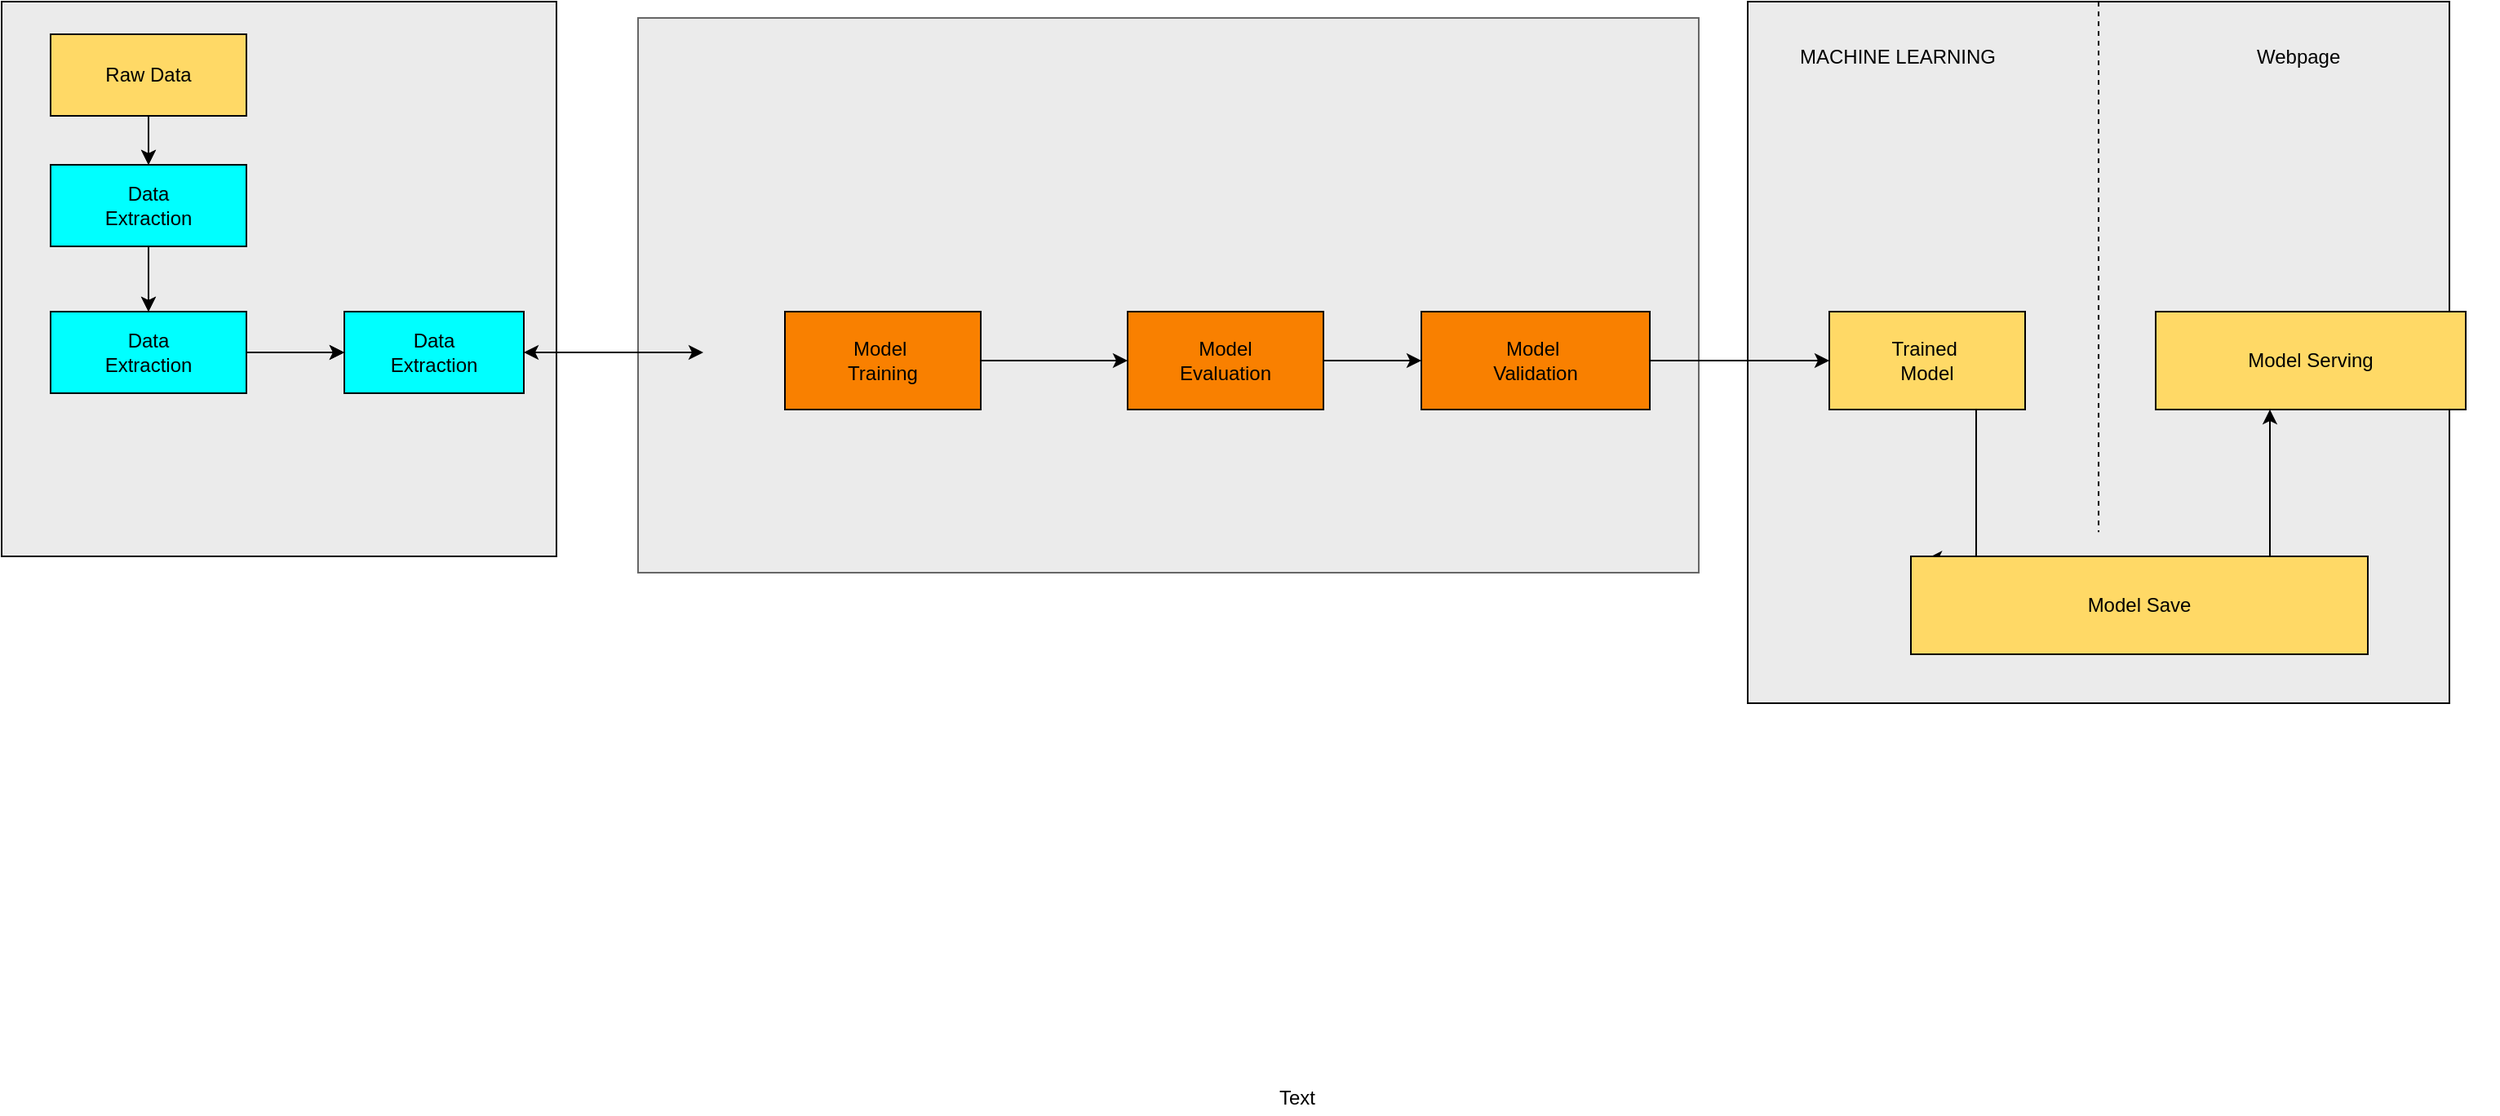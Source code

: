 <mxfile version="17.4.4" type="github">
  <diagram id="H_l5TwUQKEGQv2M3ZErB" name="Page-1">
    <mxGraphModel dx="1865" dy="588" grid="1" gridSize="10" guides="1" tooltips="1" connect="1" arrows="1" fold="1" page="1" pageScale="1" pageWidth="827" pageHeight="1169" math="0" shadow="0">
      <root>
        <mxCell id="0" />
        <mxCell id="1" parent="0" />
        <mxCell id="JLFY8NRblCiNXM_IZGkD-57" value="" style="whiteSpace=wrap;html=1;aspect=fixed;fillColor=#EBEBEB;gradientColor=none;" vertex="1" parent="1">
          <mxGeometry x="-10" y="40" width="340" height="340" as="geometry" />
        </mxCell>
        <mxCell id="JLFY8NRblCiNXM_IZGkD-58" value="" style="edgeStyle=orthogonalEdgeStyle;rounded=0;orthogonalLoop=1;jettySize=auto;html=1;" edge="1" parent="1" source="JLFY8NRblCiNXM_IZGkD-59" target="JLFY8NRblCiNXM_IZGkD-61">
          <mxGeometry relative="1" as="geometry" />
        </mxCell>
        <mxCell id="JLFY8NRblCiNXM_IZGkD-59" value="Raw Data" style="rounded=0;whiteSpace=wrap;html=1;fillColor=#FFD966;" vertex="1" parent="1">
          <mxGeometry x="20" y="60" width="120" height="50" as="geometry" />
        </mxCell>
        <mxCell id="JLFY8NRblCiNXM_IZGkD-60" value="" style="edgeStyle=orthogonalEdgeStyle;rounded=0;orthogonalLoop=1;jettySize=auto;html=1;" edge="1" parent="1" source="JLFY8NRblCiNXM_IZGkD-61" target="JLFY8NRblCiNXM_IZGkD-63">
          <mxGeometry relative="1" as="geometry" />
        </mxCell>
        <mxCell id="JLFY8NRblCiNXM_IZGkD-61" value="Data &lt;br&gt;Extraction" style="rounded=0;whiteSpace=wrap;html=1;fillColor=#FFD966;" vertex="1" parent="1">
          <mxGeometry x="20" y="140" width="120" height="50" as="geometry" />
        </mxCell>
        <mxCell id="JLFY8NRblCiNXM_IZGkD-62" value="" style="edgeStyle=orthogonalEdgeStyle;rounded=0;orthogonalLoop=1;jettySize=auto;html=1;" edge="1" parent="1" source="JLFY8NRblCiNXM_IZGkD-63" target="JLFY8NRblCiNXM_IZGkD-64">
          <mxGeometry relative="1" as="geometry" />
        </mxCell>
        <mxCell id="JLFY8NRblCiNXM_IZGkD-63" value="Data &lt;br&gt;Extraction" style="rounded=0;whiteSpace=wrap;html=1;fillColor=#FFD966;" vertex="1" parent="1">
          <mxGeometry x="20" y="230" width="120" height="50" as="geometry" />
        </mxCell>
        <mxCell id="JLFY8NRblCiNXM_IZGkD-64" value="Data &lt;br&gt;Extraction" style="rounded=0;whiteSpace=wrap;html=1;fillColor=#FFD966;" vertex="1" parent="1">
          <mxGeometry x="200" y="230" width="110" height="50" as="geometry" />
        </mxCell>
        <mxCell id="JLFY8NRblCiNXM_IZGkD-65" value="" style="rounded=0;whiteSpace=wrap;html=1;fillColor=#EBEBEB;strokeColor=#666666;fontColor=#333333;gradientColor=none;" vertex="1" parent="1">
          <mxGeometry x="380" y="50" width="650" height="340" as="geometry" />
        </mxCell>
        <mxCell id="JLFY8NRblCiNXM_IZGkD-66" value="" style="edgeStyle=orthogonalEdgeStyle;rounded=0;orthogonalLoop=1;jettySize=auto;html=1;" edge="1" parent="1" source="JLFY8NRblCiNXM_IZGkD-67" target="JLFY8NRblCiNXM_IZGkD-69">
          <mxGeometry relative="1" as="geometry" />
        </mxCell>
        <mxCell id="JLFY8NRblCiNXM_IZGkD-67" value="Raw Data" style="rounded=0;whiteSpace=wrap;html=1;fillColor=#FFD966;" vertex="1" parent="1">
          <mxGeometry x="20" y="60" width="120" height="50" as="geometry" />
        </mxCell>
        <mxCell id="JLFY8NRblCiNXM_IZGkD-68" value="" style="edgeStyle=orthogonalEdgeStyle;rounded=0;orthogonalLoop=1;jettySize=auto;html=1;" edge="1" parent="1" source="JLFY8NRblCiNXM_IZGkD-69" target="JLFY8NRblCiNXM_IZGkD-71">
          <mxGeometry relative="1" as="geometry" />
        </mxCell>
        <mxCell id="JLFY8NRblCiNXM_IZGkD-69" value="Data &lt;br&gt;Extraction" style="rounded=0;whiteSpace=wrap;html=1;fillColor=#00FFFF;" vertex="1" parent="1">
          <mxGeometry x="20" y="140" width="120" height="50" as="geometry" />
        </mxCell>
        <mxCell id="JLFY8NRblCiNXM_IZGkD-70" value="" style="edgeStyle=orthogonalEdgeStyle;rounded=0;orthogonalLoop=1;jettySize=auto;html=1;" edge="1" parent="1" source="JLFY8NRblCiNXM_IZGkD-71" target="JLFY8NRblCiNXM_IZGkD-72">
          <mxGeometry relative="1" as="geometry" />
        </mxCell>
        <mxCell id="JLFY8NRblCiNXM_IZGkD-71" value="Data &lt;br&gt;Extraction" style="rounded=0;whiteSpace=wrap;html=1;fillColor=#00FFFF;" vertex="1" parent="1">
          <mxGeometry x="20" y="230" width="120" height="50" as="geometry" />
        </mxCell>
        <mxCell id="JLFY8NRblCiNXM_IZGkD-72" value="Data &lt;br&gt;Extraction" style="rounded=0;whiteSpace=wrap;html=1;fillColor=#00FFFF;" vertex="1" parent="1">
          <mxGeometry x="200" y="230" width="110" height="50" as="geometry" />
        </mxCell>
        <mxCell id="JLFY8NRblCiNXM_IZGkD-73" value="" style="endArrow=classic;startArrow=classic;html=1;rounded=0;exitX=1;exitY=0.5;exitDx=0;exitDy=0;" edge="1" parent="1" source="JLFY8NRblCiNXM_IZGkD-72">
          <mxGeometry width="50" height="50" relative="1" as="geometry">
            <mxPoint x="320" y="290" as="sourcePoint" />
            <mxPoint x="420" y="255" as="targetPoint" />
          </mxGeometry>
        </mxCell>
        <mxCell id="JLFY8NRblCiNXM_IZGkD-74" value="" style="edgeStyle=orthogonalEdgeStyle;rounded=0;orthogonalLoop=1;jettySize=auto;html=1;entryX=0;entryY=0.5;entryDx=0;entryDy=0;" edge="1" parent="1" source="JLFY8NRblCiNXM_IZGkD-75" target="JLFY8NRblCiNXM_IZGkD-77">
          <mxGeometry relative="1" as="geometry">
            <mxPoint x="620" y="260" as="targetPoint" />
          </mxGeometry>
        </mxCell>
        <mxCell id="JLFY8NRblCiNXM_IZGkD-75" value="Model&amp;nbsp;&lt;br&gt;Training" style="rounded=0;whiteSpace=wrap;html=1;fillColor=#F98000;" vertex="1" parent="1">
          <mxGeometry x="470" y="230" width="120" height="60" as="geometry" />
        </mxCell>
        <mxCell id="JLFY8NRblCiNXM_IZGkD-76" style="edgeStyle=orthogonalEdgeStyle;rounded=0;orthogonalLoop=1;jettySize=auto;html=1;exitX=1;exitY=0.5;exitDx=0;exitDy=0;entryX=0;entryY=0.5;entryDx=0;entryDy=0;" edge="1" parent="1" source="JLFY8NRblCiNXM_IZGkD-77" target="JLFY8NRblCiNXM_IZGkD-78">
          <mxGeometry relative="1" as="geometry" />
        </mxCell>
        <mxCell id="JLFY8NRblCiNXM_IZGkD-77" value="Model&lt;br&gt;Evaluation" style="rounded=0;whiteSpace=wrap;html=1;fillColor=#F98000;" vertex="1" parent="1">
          <mxGeometry x="680" y="230" width="120" height="60" as="geometry" />
        </mxCell>
        <mxCell id="JLFY8NRblCiNXM_IZGkD-78" value="Model&amp;nbsp;&lt;br&gt;Validation" style="rounded=0;whiteSpace=wrap;html=1;fillColor=#F98000;" vertex="1" parent="1">
          <mxGeometry x="860" y="230" width="140" height="60" as="geometry" />
        </mxCell>
        <mxCell id="JLFY8NRblCiNXM_IZGkD-79" value="&lt;span style=&quot;font-family: &amp;#34;helvetica&amp;#34; , &amp;#34;arial&amp;#34; , sans-serif ; font-size: 0px&quot;&gt;%3CmxGraphModel%3E%3Croot%3E%3CmxCell%20id%3D%220%22%2F%3E%3CmxCell%20id%3D%221%22%20parent%3D%220%22%2F%3E%3CmxCell%20id%3D%222%22%20style%3D%22edgeStyle%3DorthogonalEdgeStyle%3Brounded%3D0%3BorthogonalLoop%3D1%3BjettySize%3Dauto%3Bhtml%3D1%3BexitX%3D0%3BexitY%3D0.75%3BexitDx%3D0%3BexitDy%3D0%3B%22%20edge%3D%221%22%20source%3D%223%22%20parent%3D%221%22%3E%3CmxGeometry%20relative%3D%221%22%20as%3D%22geometry%22%3E%3CmxPoint%20x%3D%22-170%22%20y%3D%22300%22%20as%3D%22targetPoint%22%2F%3E%3C%2FmxGeometry%3E%3C%2FmxCell%3E%3CmxCell%20id%3D%223%22%20value%3D%22%22%20style%3D%22whiteSpace%3Dwrap%3Bhtml%3D1%3Baspect%3Dfixed%3BfillColor%3D%23EBEBEB%3BgradientColor%3Dnone%3B%22%20vertex%3D%221%22%20parent%3D%221%22%3E%3CmxGeometry%20y%3D%2240%22%20width%3D%22340%22%20height%3D%22340%22%20as%3D%22geometry%22%2F%3E%3C%2FmxCell%3E%3CmxCell%20id%3D%224%22%20value%3D%22%22%20style%3D%22edgeStyle%3DorthogonalEdgeStyle%3Brounded%3D0%3BorthogonalLoop%3D1%3BjettySize%3Dauto%3Bhtml%3D1%3B%22%20edge%3D%221%22%20source%3D%225%22%20target%3D%227%22%20parent%3D%221%22%3E%3CmxGeometry%20relative%3D%221%22%20as%3D%22geometry%22%2F%3E%3C%2FmxCell%3E%3CmxCell%20id%3D%225%22%20value%3D%22Raw%20Data%22%20style%3D%22rounded%3D0%3BwhiteSpace%3Dwrap%3Bhtml%3D1%3BfillColor%3D%23FFD966%3B%22%20vertex%3D%221%22%20parent%3D%221%22%3E%3CmxGeometry%20x%3D%2220%22%20y%3D%2260%22%20width%3D%22120%22%20height%3D%2250%22%20as%3D%22geometry%22%2F%3E%3C%2FmxCell%3E%3CmxCell%20id%3D%226%22%20value%3D%22%22%20style%3D%22edgeStyle%3DorthogonalEdgeStyle%3Brounded%3D0%3BorthogonalLoop%3D1%3BjettySize%3Dauto%3Bhtml%3D1%3B%22%20edge%3D%221%22%20source%3D%227%22%20target%3D%229%22%20parent%3D%221%22%3E%3CmxGeometry%20relative%3D%221%22%20as%3D%22geometry%22%2F%3E%3C%2FmxCell%3E%3CmxCell%20id%3D%227%22%20value%3D%22Data%20%26lt%3Bbr%26gt%3BExtraction%22%20style%3D%22rounded%3D0%3BwhiteSpace%3Dwrap%3Bhtml%3D1%3BfillColor%3D%23FFD966%3B%22%20vertex%3D%221%22%20parent%3D%221%22%3E%3CmxGeometry%20x%3D%2220%22%20y%3D%22140%22%20width%3D%22120%22%20height%3D%2250%22%20as%3D%22geometry%22%2F%3E%3C%2FmxCell%3E%3CmxCell%20id%3D%228%22%20value%3D%22%22%20style%3D%22edgeStyle%3DorthogonalEdgeStyle%3Brounded%3D0%3BorthogonalLoop%3D1%3BjettySize%3Dauto%3Bhtml%3D1%3B%22%20edge%3D%221%22%20source%3D%229%22%20target%3D%2210%22%20parent%3D%221%22%3E%3CmxGeometry%20relative%3D%221%22%20as%3D%22geometry%22%2F%3E%3C%2FmxCell%3E%3CmxCell%20id%3D%229%22%20value%3D%22Data%20%26lt%3Bbr%26gt%3BExtraction%22%20style%3D%22rounded%3D0%3BwhiteSpace%3Dwrap%3Bhtml%3D1%3BfillColor%3D%23FFD966%3B%22%20vertex%3D%221%22%20parent%3D%221%22%3E%3CmxGeometry%20x%3D%2220%22%20y%3D%22230%22%20width%3D%22120%22%20height%3D%2250%22%20as%3D%22geometry%22%2F%3E%3C%2FmxCell%3E%3CmxCell%20id%3D%2210%22%20value%3D%22Data%20%26lt%3Bbr%26gt%3BExtraction%22%20style%3D%22rounded%3D0%3BwhiteSpace%3Dwrap%3Bhtml%3D1%3BfillColor%3D%23FFD966%3B%22%20vertex%3D%221%22%20parent%3D%221%22%3E%3CmxGeometry%20x%3D%22200%22%20y%3D%22230%22%20width%3D%22110%22%20height%3D%2250%22%20as%3D%22geometry%22%2F%3E%3C%2FmxCell%3E%3CmxCell%20id%3D%2211%22%20value%3D%22%22%20style%3D%22rounded%3D0%3BwhiteSpace%3Dwrap%3Bhtml%3D1%3BfillColor%3D%23f5f5f5%3BstrokeColor%3D%23666666%3BfontColor%3D%23333333%3B%22%20vertex%3D%221%22%20parent%3D%221%22%3E%3CmxGeometry%20x%3D%22390%22%20y%3D%2250%22%20width%3D%22650%22%20height%3D%22340%22%20as%3D%22geometry%22%2F%3E%3C%2FmxCell%3E%3CmxCell%20id%3D%2212%22%20value%3D%22%22%20style%3D%22edgeStyle%3DorthogonalEdgeStyle%3Brounded%3D0%3BorthogonalLoop%3D1%3BjettySize%3Dauto%3Bhtml%3D1%3B%22%20edge%3D%221%22%20source%3D%2213%22%20target%3D%2215%22%20parent%3D%221%22%3E%3CmxGeometry%20relative%3D%221%22%20as%3D%22geometry%22%2F%3E%3C%2FmxCell%3E%3CmxCell%20id%3D%2213%22%20value%3D%22Raw%20Data%22%20style%3D%22rounded%3D0%3BwhiteSpace%3Dwrap%3Bhtml%3D1%3BfillColor%3D%23FFD966%3B%22%20vertex%3D%221%22%20parent%3D%221%22%3E%3CmxGeometry%20x%3D%2220%22%20y%3D%2260%22%20width%3D%22120%22%20height%3D%2250%22%20as%3D%22geometry%22%2F%3E%3C%2FmxCell%3E%3CmxCell%20id%3D%2214%22%20value%3D%22%22%20style%3D%22edgeStyle%3DorthogonalEdgeStyle%3Brounded%3D0%3BorthogonalLoop%3D1%3BjettySize%3Dauto%3Bhtml%3D1%3B%22%20edge%3D%221%22%20source%3D%2215%22%20target%3D%2217%22%20parent%3D%221%22%3E%3CmxGeometry%20relative%3D%221%22%20as%3D%22geometry%22%2F%3E%3C%2FmxCell%3E%3CmxCell%20id%3D%2215%22%20value%3D%22Data%20%26lt%3Bbr%26gt%3BExtraction%22%20style%3D%22rounded%3D0%3BwhiteSpace%3Dwrap%3Bhtml%3D1%3BfillColor%3D%23FFD966%3B%22%20vertex%3D%221%22%20parent%3D%221%22%3E%3CmxGeometry%20x%3D%2220%22%20y%3D%22140%22%20width%3D%22120%22%20height%3D%2250%22%20as%3D%22geometry%22%2F%3E%3C%2FmxCell%3E%3CmxCell%20id%3D%2216%22%20value%3D%22%22%20style%3D%22edgeStyle%3DorthogonalEdgeStyle%3Brounded%3D0%3BorthogonalLoop%3D1%3BjettySize%3Dauto%3Bhtml%3D1%3B%22%20edge%3D%221%22%20source%3D%2217%22%20target%3D%2218%22%20parent%3D%221%22%3E%3CmxGeometry%20relative%3D%221%22%20as%3D%22geometry%22%2F%3E%3C%2FmxCell%3E%3CmxCell%20id%3D%2217%22%20value%3D%22Data%20%26lt%3Bbr%26gt%3BExtraction%22%20style%3D%22rounded%3D0%3BwhiteSpace%3Dwrap%3Bhtml%3D1%3BfillColor%3D%23FFD966%3B%22%20vertex%3D%221%22%20parent%3D%221%22%3E%3CmxGeometry%20x%3D%2220%22%20y%3D%22230%22%20width%3D%22120%22%20height%3D%2250%22%20as%3D%22geometry%22%2F%3E%3C%2FmxCell%3E%3CmxCell%20id%3D%2218%22%20value%3D%22Data%20%26lt%3Bbr%26gt%3BExtraction%22%20style%3D%22rounded%3D0%3BwhiteSpace%3Dwrap%3Bhtml%3D1%3BfillColor%3D%23FFD966%3B%22%20vertex%3D%221%22%20parent%3D%221%22%3E%3CmxGeometry%20x%3D%22200%22%20y%3D%22230%22%20width%3D%22110%22%20height%3D%2250%22%20as%3D%22geometry%22%2F%3E%3C%2FmxCell%3E%3CmxCell%20id%3D%2219%22%20value%3D%22%22%20style%3D%22endArrow%3Dclassic%3BstartArrow%3Dclassic%3Bhtml%3D1%3Brounded%3D0%3BexitX%3D1%3BexitY%3D0.5%3BexitDx%3D0%3BexitDy%3D0%3B%22%20edge%3D%221%22%20source%3D%2218%22%20parent%3D%221%22%3E%3CmxGeometry%20width%3D%2250%22%20height%3D%2250%22%20relative%3D%221%22%20as%3D%22geometry%22%3E%3CmxPoint%20x%3D%22320%22%20y%3D%22290%22%20as%3D%22sourcePoint%22%2F%3E%3CmxPoint%20x%3D%22420%22%20y%3D%22255%22%20as%3D%22targetPoint%22%2F%3E%3C%2FmxGeometry%3E%3C%2FmxCell%3E%3CmxCell%20id%3D%2220%22%20value%3D%22%22%20style%3D%22edgeStyle%3DorthogonalEdgeStyle%3Brounded%3D0%3BorthogonalLoop%3D1%3BjettySize%3Dauto%3Bhtml%3D1%3B%22%20edge%3D%221%22%20source%3D%2221%22%20parent%3D%221%22%3E%3CmxGeometry%20relative%3D%221%22%20as%3D%22geometry%22%3E%3CmxPoint%20x%3D%22620%22%20y%3D%22260%22%20as%3D%22targetPoint%22%2F%3E%3C%2FmxGeometry%3E%3C%2FmxCell%3E%3CmxCell%20id%3D%2221%22%20value%3D%22Model%26amp%3Bnbsp%3B%26lt%3Bbr%26gt%3BTraining%22%20style%3D%22rounded%3D0%3BwhiteSpace%3Dwrap%3Bhtml%3D1%3BfillColor%3D%23EBEBEB%3B%22%20vertex%3D%221%22%20parent%3D%221%22%3E%3CmxGeometry%20x%3D%22420%22%20y%3D%22230%22%20width%3D%22120%22%20height%3D%2260%22%20as%3D%22geometry%22%2F%3E%3C%2FmxCell%3E%3CmxCell%20id%3D%2222%22%20style%3D%22edgeStyle%3DorthogonalEdgeStyle%3Brounded%3D0%3BorthogonalLoop%3D1%3BjettySize%3Dauto%3Bhtml%3D1%3BexitX%3D1%3BexitY%3D0.5%3BexitDx%3D0%3BexitDy%3D0%3BentryX%3D0%3BentryY%3D0.5%3BentryDx%3D0%3BentryDy%3D0%3B%22%20edge%3D%221%22%20source%3D%2223%22%20target%3D%2224%22%20parent%3D%221%22%3E%3CmxGeometry%20relative%3D%221%22%20as%3D%22geometry%22%2F%3E%3C%2FmxCell%3E%3CmxCell%20id%3D%2223%22%20value%3D%22Model%26lt%3Bbr%26gt%3BEvaluation%22%20style%3D%22rounded%3D0%3BwhiteSpace%3Dwrap%3Bhtml%3D1%3BfillColor%3D%23EBEBEB%3B%22%20vertex%3D%221%22%20parent%3D%221%22%3E%3CmxGeometry%20x%3D%22623%22%20y%3D%22230%22%20width%3D%22120%22%20height%3D%2260%22%20as%3D%22geometry%22%2F%3E%3C%2FmxCell%3E%3CmxCell%20id%3D%2224%22%20value%3D%22Model%26amp%3Bnbsp%3B%26lt%3Bbr%26gt%3BValidation%22%20style%3D%22rounded%3D0%3BwhiteSpace%3Dwrap%3Bhtml%3D1%3BfillColor%3D%23EBEBEB%3B%22%20vertex%3D%221%22%20parent%3D%221%22%3E%3CmxGeometry%20x%3D%22830%22%20y%3D%22230%22%20width%3D%22140%22%20height%3D%2260%22%20as%3D%22geometry%22%2F%3E%3C%2FmxCell%3E%3CmxCell%20id%3D%2225%22%20value%3D%22%22%20style%3D%22whiteSpace%3Dwrap%3Bhtml%3D1%3Baspect%3Dfixed%3BfillColor%3D%23EBEBEB%3BgradientColor%3Dnone%3B%22%20vertex%3D%221%22%20parent%3D%221%22%3E%3CmxGeometry%20x%3D%221080%22%20y%3D%2250%22%20width%3D%22340%22%20height%3D%22340%22%20as%3D%22geometry%22%2F%3E%3C%2FmxCell%3E%3CmxCell%20id%3D%2226%22%20value%3D%22Text%22%20style%3D%22text%3Bhtml%3D1%3Bresizable%3D0%3Bpoints%3D%5B%5D%3Bautosize%3D1%3Balign%3Dleft%3BverticalAlign%3Dtop%3BspacingTop%3D-4%3B%22%20vertex%3D%221%22%20parent%3D%221%22%3E%3CmxGeometry%20x%3D%22771%22%20y%3D%22702%22%20width%3D%2240%22%20height%3D%2220%22%20as%3D%22geometry%22%2F%3E%3C%2FmxCell%3E%3CmxCell%20id%3D%2227%22%20value%3D%22%22%20style%3D%22endArrow%3Dclassic%3Bhtml%3D1%3B%22%20edge%3D%221%22%20parent%3D%221%22%3E%3CmxGeometry%20width%3D%2250%22%20height%3D%2250%22%20relative%3D%221%22%20as%3D%22geometry%22%3E%3CmxPoint%20x%3D%22970%22%20y%3D%22260%22%20as%3D%22sourcePoint%22%2F%3E%3CmxPoint%20x%3D%221130%22%20y%3D%22260%22%20as%3D%22targetPoint%22%2F%3E%3C%2FmxGeometry%3E%3C%2FmxCell%3E%3CmxCell%20id%3D%2228%22%20value%3D%22Trained%26amp%3Bnbsp%3B%26lt%3Bbr%26gt%3BModel%22%20style%3D%22rounded%3D0%3BwhiteSpace%3Dwrap%3Bhtml%3D1%3BfillColor%3D%23EBEBEB%3B%22%20vertex%3D%221%22%20parent%3D%221%22%3E%3CmxGeometry%20x%3D%221110%22%20y%3D%22230%22%20width%3D%22120%22%20height%3D%2260%22%20as%3D%22geometry%22%2F%3E%3C%2FmxCell%3E%3CmxCell%20id%3D%2229%22%20value%3D%22%22%20style%3D%22endArrow%3Dnone%3Bdashed%3D1%3Bhtml%3D1%3BentryX%3D0.526%3BentryY%3D0.001%3BentryDx%3D0%3BentryDy%3D0%3BentryPerimeter%3D0%3B%22%20edge%3D%221%22%20target%3D%2225%22%20parent%3D%221%22%3E%3CmxGeometry%20width%3D%2250%22%20height%3D%2250%22%20relative%3D%221%22%20as%3D%22geometry%22%3E%3CmxPoint%20x%3D%221259%22%20y%3D%22390%22%20as%3D%22sourcePoint%22%2F%3E%3CmxPoint%20x%3D%221330%22%20y%3D%22110%22%20as%3D%22targetPoint%22%2F%3E%3CArray%20as%3D%22points%22%3E%3CmxPoint%20x%3D%221259%22%20y%3D%22390%22%2F%3E%3C%2FArray%3E%3C%2FmxGeometry%3E%3C%2FmxCell%3E%3CmxCell%20id%3D%2230%22%20value%3D%22MACHINE%20LEARNING%22%20style%3D%22text%3Bhtml%3D1%3B%22%20vertex%3D%221%22%20parent%3D%221%22%3E%3CmxGeometry%20x%3D%221090%22%20y%3D%2260%22%20width%3D%22150%22%20height%3D%2230%22%20as%3D%22geometry%22%2F%3E%3C%2FmxCell%3E%3C%2Froot%3E%3C%2FmxGraphModel%3E&lt;/span&gt;" style="whiteSpace=wrap;html=1;aspect=fixed;fillColor=#EBEBEB;gradientColor=none;" vertex="1" parent="1">
          <mxGeometry x="1060" y="40" width="430" height="430" as="geometry" />
        </mxCell>
        <mxCell id="JLFY8NRblCiNXM_IZGkD-80" value="Text" style="text;html=1;resizable=0;points=[];autosize=1;align=left;verticalAlign=top;spacingTop=-4;" vertex="1" parent="1">
          <mxGeometry x="771" y="702" width="40" height="20" as="geometry" />
        </mxCell>
        <mxCell id="JLFY8NRblCiNXM_IZGkD-82" style="edgeStyle=orthogonalEdgeStyle;rounded=0;orthogonalLoop=1;jettySize=auto;html=1;exitX=0.5;exitY=1;exitDx=0;exitDy=0;entryX=0.036;entryY=0.019;entryDx=0;entryDy=0;entryPerimeter=0;" edge="1" parent="1" source="JLFY8NRblCiNXM_IZGkD-83" target="JLFY8NRblCiNXM_IZGkD-89">
          <mxGeometry relative="1" as="geometry">
            <Array as="points">
              <mxPoint x="1200" y="290" />
              <mxPoint x="1200" y="382" />
            </Array>
          </mxGeometry>
        </mxCell>
        <mxCell id="JLFY8NRblCiNXM_IZGkD-83" value="Trained&amp;nbsp;&lt;br&gt;Model" style="rounded=0;whiteSpace=wrap;html=1;fillColor=#FFD966;" vertex="1" parent="1">
          <mxGeometry x="1110" y="230" width="120" height="60" as="geometry" />
        </mxCell>
        <mxCell id="JLFY8NRblCiNXM_IZGkD-84" value="MACHINE LEARNING" style="text;html=1;" vertex="1" parent="1">
          <mxGeometry x="1090" y="60" width="150" height="30" as="geometry" />
        </mxCell>
        <mxCell id="JLFY8NRblCiNXM_IZGkD-85" value="Webpage" style="text;html=1;" vertex="1" parent="1">
          <mxGeometry x="1370" y="60" width="150" height="30" as="geometry" />
        </mxCell>
        <mxCell id="JLFY8NRblCiNXM_IZGkD-87" value="" style="endArrow=none;dashed=1;html=1;exitX=0.5;exitY=0;exitDx=0;exitDy=0;entryX=0.5;entryY=0.756;entryDx=0;entryDy=0;entryPerimeter=0;" edge="1" parent="1" source="JLFY8NRblCiNXM_IZGkD-79" target="JLFY8NRblCiNXM_IZGkD-79">
          <mxGeometry width="50" height="50" relative="1" as="geometry">
            <mxPoint x="1290" y="90" as="sourcePoint" />
            <mxPoint x="1340" y="40" as="targetPoint" />
          </mxGeometry>
        </mxCell>
        <mxCell id="JLFY8NRblCiNXM_IZGkD-88" style="edgeStyle=orthogonalEdgeStyle;rounded=0;orthogonalLoop=1;jettySize=auto;html=1;" edge="1" parent="1" source="JLFY8NRblCiNXM_IZGkD-89" target="JLFY8NRblCiNXM_IZGkD-90">
          <mxGeometry relative="1" as="geometry">
            <Array as="points">
              <mxPoint x="1380" y="360" />
              <mxPoint x="1380" y="360" />
            </Array>
          </mxGeometry>
        </mxCell>
        <mxCell id="JLFY8NRblCiNXM_IZGkD-89" value="Model Save" style="rounded=0;whiteSpace=wrap;html=1;fillColor=#FFD966;gradientColor=none;" vertex="1" parent="1">
          <mxGeometry x="1160" y="380" width="280" height="60" as="geometry" />
        </mxCell>
        <mxCell id="JLFY8NRblCiNXM_IZGkD-90" value="Model Serving" style="rounded=0;whiteSpace=wrap;html=1;fillColor=#FFD966;gradientColor=none;" vertex="1" parent="1">
          <mxGeometry x="1310" y="230" width="190" height="60" as="geometry" />
        </mxCell>
        <mxCell id="JLFY8NRblCiNXM_IZGkD-91" value="" style="endArrow=classic;html=1;" edge="1" parent="1">
          <mxGeometry width="50" height="50" relative="1" as="geometry">
            <mxPoint x="1000" y="260" as="sourcePoint" />
            <mxPoint x="1110" y="260" as="targetPoint" />
          </mxGeometry>
        </mxCell>
      </root>
    </mxGraphModel>
  </diagram>
</mxfile>
